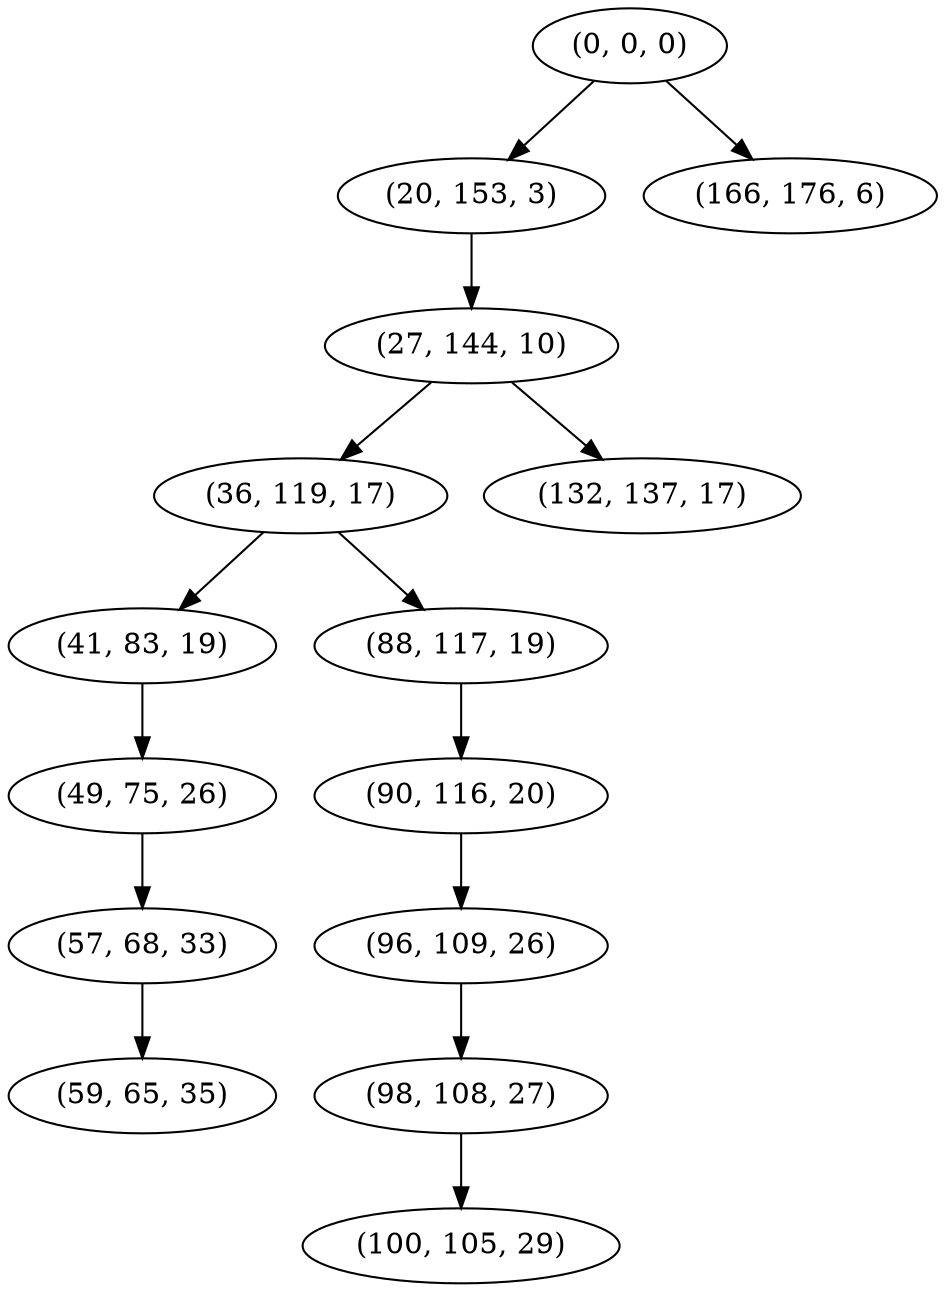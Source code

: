 digraph tree {
    "(0, 0, 0)";
    "(20, 153, 3)";
    "(27, 144, 10)";
    "(36, 119, 17)";
    "(41, 83, 19)";
    "(49, 75, 26)";
    "(57, 68, 33)";
    "(59, 65, 35)";
    "(88, 117, 19)";
    "(90, 116, 20)";
    "(96, 109, 26)";
    "(98, 108, 27)";
    "(100, 105, 29)";
    "(132, 137, 17)";
    "(166, 176, 6)";
    "(0, 0, 0)" -> "(20, 153, 3)";
    "(0, 0, 0)" -> "(166, 176, 6)";
    "(20, 153, 3)" -> "(27, 144, 10)";
    "(27, 144, 10)" -> "(36, 119, 17)";
    "(27, 144, 10)" -> "(132, 137, 17)";
    "(36, 119, 17)" -> "(41, 83, 19)";
    "(36, 119, 17)" -> "(88, 117, 19)";
    "(41, 83, 19)" -> "(49, 75, 26)";
    "(49, 75, 26)" -> "(57, 68, 33)";
    "(57, 68, 33)" -> "(59, 65, 35)";
    "(88, 117, 19)" -> "(90, 116, 20)";
    "(90, 116, 20)" -> "(96, 109, 26)";
    "(96, 109, 26)" -> "(98, 108, 27)";
    "(98, 108, 27)" -> "(100, 105, 29)";
}

